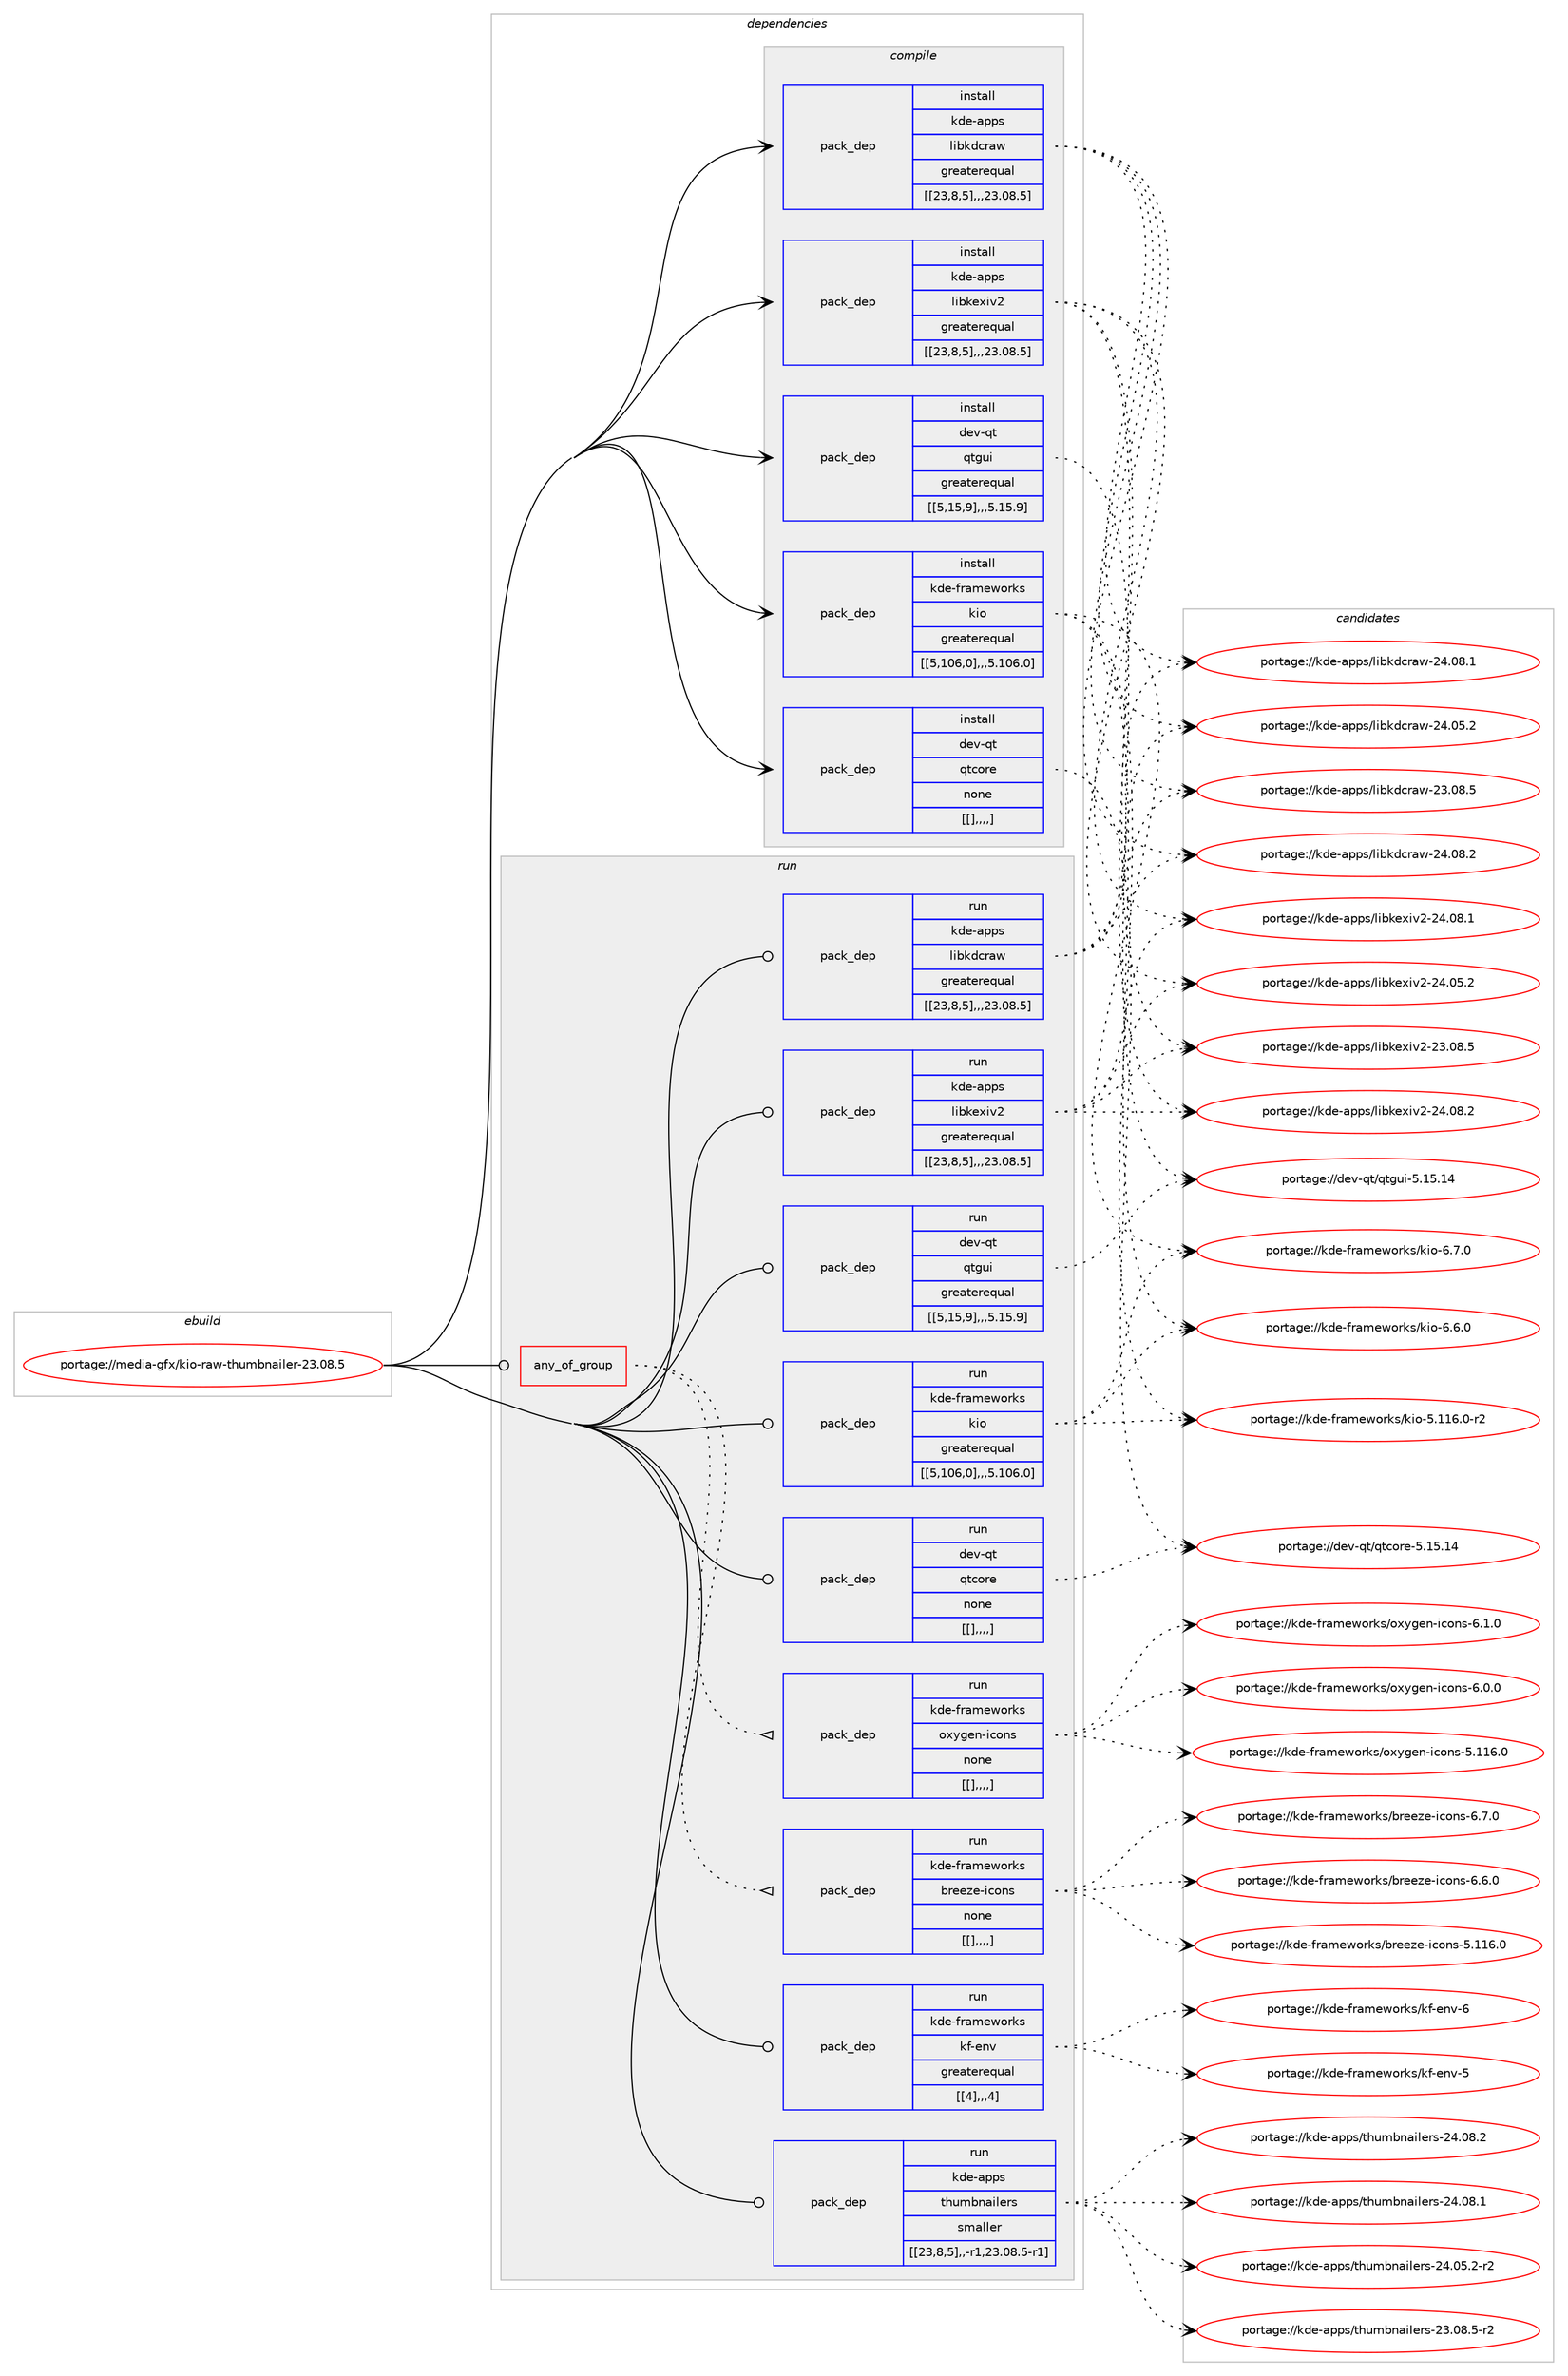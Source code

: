 digraph prolog {

# *************
# Graph options
# *************

newrank=true;
concentrate=true;
compound=true;
graph [rankdir=LR,fontname=Helvetica,fontsize=10,ranksep=1.5];#, ranksep=2.5, nodesep=0.2];
edge  [arrowhead=vee];
node  [fontname=Helvetica,fontsize=10];

# **********
# The ebuild
# **********

subgraph cluster_leftcol {
color=gray;
label=<<i>ebuild</i>>;
id [label="portage://media-gfx/kio-raw-thumbnailer-23.08.5", color=red, width=4, href="../media-gfx/kio-raw-thumbnailer-23.08.5.svg"];
}

# ****************
# The dependencies
# ****************

subgraph cluster_midcol {
color=gray;
label=<<i>dependencies</i>>;
subgraph cluster_compile {
fillcolor="#eeeeee";
style=filled;
label=<<i>compile</i>>;
subgraph pack231056 {
dependency312985 [label=<<TABLE BORDER="0" CELLBORDER="1" CELLSPACING="0" CELLPADDING="4" WIDTH="220"><TR><TD ROWSPAN="6" CELLPADDING="30">pack_dep</TD></TR><TR><TD WIDTH="110">install</TD></TR><TR><TD>dev-qt</TD></TR><TR><TD>qtcore</TD></TR><TR><TD>none</TD></TR><TR><TD>[[],,,,]</TD></TR></TABLE>>, shape=none, color=blue];
}
id:e -> dependency312985:w [weight=20,style="solid",arrowhead="vee"];
subgraph pack231095 {
dependency313026 [label=<<TABLE BORDER="0" CELLBORDER="1" CELLSPACING="0" CELLPADDING="4" WIDTH="220"><TR><TD ROWSPAN="6" CELLPADDING="30">pack_dep</TD></TR><TR><TD WIDTH="110">install</TD></TR><TR><TD>dev-qt</TD></TR><TR><TD>qtgui</TD></TR><TR><TD>greaterequal</TD></TR><TR><TD>[[5,15,9],,,5.15.9]</TD></TR></TABLE>>, shape=none, color=blue];
}
id:e -> dependency313026:w [weight=20,style="solid",arrowhead="vee"];
subgraph pack231109 {
dependency313046 [label=<<TABLE BORDER="0" CELLBORDER="1" CELLSPACING="0" CELLPADDING="4" WIDTH="220"><TR><TD ROWSPAN="6" CELLPADDING="30">pack_dep</TD></TR><TR><TD WIDTH="110">install</TD></TR><TR><TD>kde-apps</TD></TR><TR><TD>libkdcraw</TD></TR><TR><TD>greaterequal</TD></TR><TR><TD>[[23,8,5],,,23.08.5]</TD></TR></TABLE>>, shape=none, color=blue];
}
id:e -> dependency313046:w [weight=20,style="solid",arrowhead="vee"];
subgraph pack231123 {
dependency313081 [label=<<TABLE BORDER="0" CELLBORDER="1" CELLSPACING="0" CELLPADDING="4" WIDTH="220"><TR><TD ROWSPAN="6" CELLPADDING="30">pack_dep</TD></TR><TR><TD WIDTH="110">install</TD></TR><TR><TD>kde-apps</TD></TR><TR><TD>libkexiv2</TD></TR><TR><TD>greaterequal</TD></TR><TR><TD>[[23,8,5],,,23.08.5]</TD></TR></TABLE>>, shape=none, color=blue];
}
id:e -> dependency313081:w [weight=20,style="solid",arrowhead="vee"];
subgraph pack231144 {
dependency313121 [label=<<TABLE BORDER="0" CELLBORDER="1" CELLSPACING="0" CELLPADDING="4" WIDTH="220"><TR><TD ROWSPAN="6" CELLPADDING="30">pack_dep</TD></TR><TR><TD WIDTH="110">install</TD></TR><TR><TD>kde-frameworks</TD></TR><TR><TD>kio</TD></TR><TR><TD>greaterequal</TD></TR><TR><TD>[[5,106,0],,,5.106.0]</TD></TR></TABLE>>, shape=none, color=blue];
}
id:e -> dependency313121:w [weight=20,style="solid",arrowhead="vee"];
}
subgraph cluster_compileandrun {
fillcolor="#eeeeee";
style=filled;
label=<<i>compile and run</i>>;
}
subgraph cluster_run {
fillcolor="#eeeeee";
style=filled;
label=<<i>run</i>>;
subgraph any2475 {
dependency313140 [label=<<TABLE BORDER="0" CELLBORDER="1" CELLSPACING="0" CELLPADDING="4"><TR><TD CELLPADDING="10">any_of_group</TD></TR></TABLE>>, shape=none, color=red];subgraph pack231189 {
dependency313154 [label=<<TABLE BORDER="0" CELLBORDER="1" CELLSPACING="0" CELLPADDING="4" WIDTH="220"><TR><TD ROWSPAN="6" CELLPADDING="30">pack_dep</TD></TR><TR><TD WIDTH="110">run</TD></TR><TR><TD>kde-frameworks</TD></TR><TR><TD>breeze-icons</TD></TR><TR><TD>none</TD></TR><TR><TD>[[],,,,]</TD></TR></TABLE>>, shape=none, color=blue];
}
dependency313140:e -> dependency313154:w [weight=20,style="dotted",arrowhead="oinv"];
subgraph pack231227 {
dependency313192 [label=<<TABLE BORDER="0" CELLBORDER="1" CELLSPACING="0" CELLPADDING="4" WIDTH="220"><TR><TD ROWSPAN="6" CELLPADDING="30">pack_dep</TD></TR><TR><TD WIDTH="110">run</TD></TR><TR><TD>kde-frameworks</TD></TR><TR><TD>oxygen-icons</TD></TR><TR><TD>none</TD></TR><TR><TD>[[],,,,]</TD></TR></TABLE>>, shape=none, color=blue];
}
dependency313140:e -> dependency313192:w [weight=20,style="dotted",arrowhead="oinv"];
}
id:e -> dependency313140:w [weight=20,style="solid",arrowhead="odot"];
subgraph pack231232 {
dependency313228 [label=<<TABLE BORDER="0" CELLBORDER="1" CELLSPACING="0" CELLPADDING="4" WIDTH="220"><TR><TD ROWSPAN="6" CELLPADDING="30">pack_dep</TD></TR><TR><TD WIDTH="110">run</TD></TR><TR><TD>dev-qt</TD></TR><TR><TD>qtcore</TD></TR><TR><TD>none</TD></TR><TR><TD>[[],,,,]</TD></TR></TABLE>>, shape=none, color=blue];
}
id:e -> dependency313228:w [weight=20,style="solid",arrowhead="odot"];
subgraph pack231285 {
dependency313279 [label=<<TABLE BORDER="0" CELLBORDER="1" CELLSPACING="0" CELLPADDING="4" WIDTH="220"><TR><TD ROWSPAN="6" CELLPADDING="30">pack_dep</TD></TR><TR><TD WIDTH="110">run</TD></TR><TR><TD>dev-qt</TD></TR><TR><TD>qtgui</TD></TR><TR><TD>greaterequal</TD></TR><TR><TD>[[5,15,9],,,5.15.9]</TD></TR></TABLE>>, shape=none, color=blue];
}
id:e -> dependency313279:w [weight=20,style="solid",arrowhead="odot"];
subgraph pack231289 {
dependency313284 [label=<<TABLE BORDER="0" CELLBORDER="1" CELLSPACING="0" CELLPADDING="4" WIDTH="220"><TR><TD ROWSPAN="6" CELLPADDING="30">pack_dep</TD></TR><TR><TD WIDTH="110">run</TD></TR><TR><TD>kde-apps</TD></TR><TR><TD>libkdcraw</TD></TR><TR><TD>greaterequal</TD></TR><TR><TD>[[23,8,5],,,23.08.5]</TD></TR></TABLE>>, shape=none, color=blue];
}
id:e -> dependency313284:w [weight=20,style="solid",arrowhead="odot"];
subgraph pack231294 {
dependency313288 [label=<<TABLE BORDER="0" CELLBORDER="1" CELLSPACING="0" CELLPADDING="4" WIDTH="220"><TR><TD ROWSPAN="6" CELLPADDING="30">pack_dep</TD></TR><TR><TD WIDTH="110">run</TD></TR><TR><TD>kde-apps</TD></TR><TR><TD>libkexiv2</TD></TR><TR><TD>greaterequal</TD></TR><TR><TD>[[23,8,5],,,23.08.5]</TD></TR></TABLE>>, shape=none, color=blue];
}
id:e -> dependency313288:w [weight=20,style="solid",arrowhead="odot"];
subgraph pack231313 {
dependency313324 [label=<<TABLE BORDER="0" CELLBORDER="1" CELLSPACING="0" CELLPADDING="4" WIDTH="220"><TR><TD ROWSPAN="6" CELLPADDING="30">pack_dep</TD></TR><TR><TD WIDTH="110">run</TD></TR><TR><TD>kde-frameworks</TD></TR><TR><TD>kf-env</TD></TR><TR><TD>greaterequal</TD></TR><TR><TD>[[4],,,4]</TD></TR></TABLE>>, shape=none, color=blue];
}
id:e -> dependency313324:w [weight=20,style="solid",arrowhead="odot"];
subgraph pack231341 {
dependency313374 [label=<<TABLE BORDER="0" CELLBORDER="1" CELLSPACING="0" CELLPADDING="4" WIDTH="220"><TR><TD ROWSPAN="6" CELLPADDING="30">pack_dep</TD></TR><TR><TD WIDTH="110">run</TD></TR><TR><TD>kde-frameworks</TD></TR><TR><TD>kio</TD></TR><TR><TD>greaterequal</TD></TR><TR><TD>[[5,106,0],,,5.106.0]</TD></TR></TABLE>>, shape=none, color=blue];
}
id:e -> dependency313374:w [weight=20,style="solid",arrowhead="odot"];
subgraph pack231350 {
dependency313387 [label=<<TABLE BORDER="0" CELLBORDER="1" CELLSPACING="0" CELLPADDING="4" WIDTH="220"><TR><TD ROWSPAN="6" CELLPADDING="30">pack_dep</TD></TR><TR><TD WIDTH="110">run</TD></TR><TR><TD>kde-apps</TD></TR><TR><TD>thumbnailers</TD></TR><TR><TD>smaller</TD></TR><TR><TD>[[23,8,5],,-r1,23.08.5-r1]</TD></TR></TABLE>>, shape=none, color=blue];
}
id:e -> dependency313387:w [weight=20,style="solid",arrowhead="odot"];
}
}

# **************
# The candidates
# **************

subgraph cluster_choices {
rank=same;
color=gray;
label=<<i>candidates</i>>;

subgraph choice228647 {
color=black;
nodesep=1;
choice1001011184511311647113116991111141014553464953464952 [label="portage://dev-qt/qtcore-5.15.14", color=red, width=4,href="../dev-qt/qtcore-5.15.14.svg"];
dependency312985:e -> choice1001011184511311647113116991111141014553464953464952:w [style=dotted,weight="100"];
}
subgraph choice228694 {
color=black;
nodesep=1;
choice10010111845113116471131161031171054553464953464952 [label="portage://dev-qt/qtgui-5.15.14", color=red, width=4,href="../dev-qt/qtgui-5.15.14.svg"];
dependency313026:e -> choice10010111845113116471131161031171054553464953464952:w [style=dotted,weight="100"];
}
subgraph choice228697 {
color=black;
nodesep=1;
choice1071001014597112112115471081059810710099114971194550524648564650 [label="portage://kde-apps/libkdcraw-24.08.2", color=red, width=4,href="../kde-apps/libkdcraw-24.08.2.svg"];
choice1071001014597112112115471081059810710099114971194550524648564649 [label="portage://kde-apps/libkdcraw-24.08.1", color=red, width=4,href="../kde-apps/libkdcraw-24.08.1.svg"];
choice1071001014597112112115471081059810710099114971194550524648534650 [label="portage://kde-apps/libkdcraw-24.05.2", color=red, width=4,href="../kde-apps/libkdcraw-24.05.2.svg"];
choice1071001014597112112115471081059810710099114971194550514648564653 [label="portage://kde-apps/libkdcraw-23.08.5", color=red, width=4,href="../kde-apps/libkdcraw-23.08.5.svg"];
dependency313046:e -> choice1071001014597112112115471081059810710099114971194550524648564650:w [style=dotted,weight="100"];
dependency313046:e -> choice1071001014597112112115471081059810710099114971194550524648564649:w [style=dotted,weight="100"];
dependency313046:e -> choice1071001014597112112115471081059810710099114971194550524648534650:w [style=dotted,weight="100"];
dependency313046:e -> choice1071001014597112112115471081059810710099114971194550514648564653:w [style=dotted,weight="100"];
}
subgraph choice228720 {
color=black;
nodesep=1;
choice10710010145971121121154710810598107101120105118504550524648564650 [label="portage://kde-apps/libkexiv2-24.08.2", color=red, width=4,href="../kde-apps/libkexiv2-24.08.2.svg"];
choice10710010145971121121154710810598107101120105118504550524648564649 [label="portage://kde-apps/libkexiv2-24.08.1", color=red, width=4,href="../kde-apps/libkexiv2-24.08.1.svg"];
choice10710010145971121121154710810598107101120105118504550524648534650 [label="portage://kde-apps/libkexiv2-24.05.2", color=red, width=4,href="../kde-apps/libkexiv2-24.05.2.svg"];
choice10710010145971121121154710810598107101120105118504550514648564653 [label="portage://kde-apps/libkexiv2-23.08.5", color=red, width=4,href="../kde-apps/libkexiv2-23.08.5.svg"];
dependency313081:e -> choice10710010145971121121154710810598107101120105118504550524648564650:w [style=dotted,weight="100"];
dependency313081:e -> choice10710010145971121121154710810598107101120105118504550524648564649:w [style=dotted,weight="100"];
dependency313081:e -> choice10710010145971121121154710810598107101120105118504550524648534650:w [style=dotted,weight="100"];
dependency313081:e -> choice10710010145971121121154710810598107101120105118504550514648564653:w [style=dotted,weight="100"];
}
subgraph choice228765 {
color=black;
nodesep=1;
choice107100101451021149710910111911111410711547107105111455446554648 [label="portage://kde-frameworks/kio-6.7.0", color=red, width=4,href="../kde-frameworks/kio-6.7.0.svg"];
choice107100101451021149710910111911111410711547107105111455446544648 [label="portage://kde-frameworks/kio-6.6.0", color=red, width=4,href="../kde-frameworks/kio-6.6.0.svg"];
choice10710010145102114971091011191111141071154710710511145534649495446484511450 [label="portage://kde-frameworks/kio-5.116.0-r2", color=red, width=4,href="../kde-frameworks/kio-5.116.0-r2.svg"];
dependency313121:e -> choice107100101451021149710910111911111410711547107105111455446554648:w [style=dotted,weight="100"];
dependency313121:e -> choice107100101451021149710910111911111410711547107105111455446544648:w [style=dotted,weight="100"];
dependency313121:e -> choice10710010145102114971091011191111141071154710710511145534649495446484511450:w [style=dotted,weight="100"];
}
subgraph choice228789 {
color=black;
nodesep=1;
choice107100101451021149710910111911111410711547981141011011221014510599111110115455446554648 [label="portage://kde-frameworks/breeze-icons-6.7.0", color=red, width=4,href="../kde-frameworks/breeze-icons-6.7.0.svg"];
choice107100101451021149710910111911111410711547981141011011221014510599111110115455446544648 [label="portage://kde-frameworks/breeze-icons-6.6.0", color=red, width=4,href="../kde-frameworks/breeze-icons-6.6.0.svg"];
choice1071001014510211497109101119111114107115479811410110112210145105991111101154553464949544648 [label="portage://kde-frameworks/breeze-icons-5.116.0", color=red, width=4,href="../kde-frameworks/breeze-icons-5.116.0.svg"];
dependency313154:e -> choice107100101451021149710910111911111410711547981141011011221014510599111110115455446554648:w [style=dotted,weight="100"];
dependency313154:e -> choice107100101451021149710910111911111410711547981141011011221014510599111110115455446544648:w [style=dotted,weight="100"];
dependency313154:e -> choice1071001014510211497109101119111114107115479811410110112210145105991111101154553464949544648:w [style=dotted,weight="100"];
}
subgraph choice228806 {
color=black;
nodesep=1;
choice1071001014510211497109101119111114107115471111201211031011104510599111110115455446494648 [label="portage://kde-frameworks/oxygen-icons-6.1.0", color=red, width=4,href="../kde-frameworks/oxygen-icons-6.1.0.svg"];
choice1071001014510211497109101119111114107115471111201211031011104510599111110115455446484648 [label="portage://kde-frameworks/oxygen-icons-6.0.0", color=red, width=4,href="../kde-frameworks/oxygen-icons-6.0.0.svg"];
choice10710010145102114971091011191111141071154711112012110310111045105991111101154553464949544648 [label="portage://kde-frameworks/oxygen-icons-5.116.0", color=red, width=4,href="../kde-frameworks/oxygen-icons-5.116.0.svg"];
dependency313192:e -> choice1071001014510211497109101119111114107115471111201211031011104510599111110115455446494648:w [style=dotted,weight="100"];
dependency313192:e -> choice1071001014510211497109101119111114107115471111201211031011104510599111110115455446484648:w [style=dotted,weight="100"];
dependency313192:e -> choice10710010145102114971091011191111141071154711112012110310111045105991111101154553464949544648:w [style=dotted,weight="100"];
}
subgraph choice228847 {
color=black;
nodesep=1;
choice1001011184511311647113116991111141014553464953464952 [label="portage://dev-qt/qtcore-5.15.14", color=red, width=4,href="../dev-qt/qtcore-5.15.14.svg"];
dependency313228:e -> choice1001011184511311647113116991111141014553464953464952:w [style=dotted,weight="100"];
}
subgraph choice228850 {
color=black;
nodesep=1;
choice10010111845113116471131161031171054553464953464952 [label="portage://dev-qt/qtgui-5.15.14", color=red, width=4,href="../dev-qt/qtgui-5.15.14.svg"];
dependency313279:e -> choice10010111845113116471131161031171054553464953464952:w [style=dotted,weight="100"];
}
subgraph choice228864 {
color=black;
nodesep=1;
choice1071001014597112112115471081059810710099114971194550524648564650 [label="portage://kde-apps/libkdcraw-24.08.2", color=red, width=4,href="../kde-apps/libkdcraw-24.08.2.svg"];
choice1071001014597112112115471081059810710099114971194550524648564649 [label="portage://kde-apps/libkdcraw-24.08.1", color=red, width=4,href="../kde-apps/libkdcraw-24.08.1.svg"];
choice1071001014597112112115471081059810710099114971194550524648534650 [label="portage://kde-apps/libkdcraw-24.05.2", color=red, width=4,href="../kde-apps/libkdcraw-24.05.2.svg"];
choice1071001014597112112115471081059810710099114971194550514648564653 [label="portage://kde-apps/libkdcraw-23.08.5", color=red, width=4,href="../kde-apps/libkdcraw-23.08.5.svg"];
dependency313284:e -> choice1071001014597112112115471081059810710099114971194550524648564650:w [style=dotted,weight="100"];
dependency313284:e -> choice1071001014597112112115471081059810710099114971194550524648564649:w [style=dotted,weight="100"];
dependency313284:e -> choice1071001014597112112115471081059810710099114971194550524648534650:w [style=dotted,weight="100"];
dependency313284:e -> choice1071001014597112112115471081059810710099114971194550514648564653:w [style=dotted,weight="100"];
}
subgraph choice228881 {
color=black;
nodesep=1;
choice10710010145971121121154710810598107101120105118504550524648564650 [label="portage://kde-apps/libkexiv2-24.08.2", color=red, width=4,href="../kde-apps/libkexiv2-24.08.2.svg"];
choice10710010145971121121154710810598107101120105118504550524648564649 [label="portage://kde-apps/libkexiv2-24.08.1", color=red, width=4,href="../kde-apps/libkexiv2-24.08.1.svg"];
choice10710010145971121121154710810598107101120105118504550524648534650 [label="portage://kde-apps/libkexiv2-24.05.2", color=red, width=4,href="../kde-apps/libkexiv2-24.05.2.svg"];
choice10710010145971121121154710810598107101120105118504550514648564653 [label="portage://kde-apps/libkexiv2-23.08.5", color=red, width=4,href="../kde-apps/libkexiv2-23.08.5.svg"];
dependency313288:e -> choice10710010145971121121154710810598107101120105118504550524648564650:w [style=dotted,weight="100"];
dependency313288:e -> choice10710010145971121121154710810598107101120105118504550524648564649:w [style=dotted,weight="100"];
dependency313288:e -> choice10710010145971121121154710810598107101120105118504550524648534650:w [style=dotted,weight="100"];
dependency313288:e -> choice10710010145971121121154710810598107101120105118504550514648564653:w [style=dotted,weight="100"];
}
subgraph choice228888 {
color=black;
nodesep=1;
choice107100101451021149710910111911111410711547107102451011101184554 [label="portage://kde-frameworks/kf-env-6", color=red, width=4,href="../kde-frameworks/kf-env-6.svg"];
choice107100101451021149710910111911111410711547107102451011101184553 [label="portage://kde-frameworks/kf-env-5", color=red, width=4,href="../kde-frameworks/kf-env-5.svg"];
dependency313324:e -> choice107100101451021149710910111911111410711547107102451011101184554:w [style=dotted,weight="100"];
dependency313324:e -> choice107100101451021149710910111911111410711547107102451011101184553:w [style=dotted,weight="100"];
}
subgraph choice228894 {
color=black;
nodesep=1;
choice107100101451021149710910111911111410711547107105111455446554648 [label="portage://kde-frameworks/kio-6.7.0", color=red, width=4,href="../kde-frameworks/kio-6.7.0.svg"];
choice107100101451021149710910111911111410711547107105111455446544648 [label="portage://kde-frameworks/kio-6.6.0", color=red, width=4,href="../kde-frameworks/kio-6.6.0.svg"];
choice10710010145102114971091011191111141071154710710511145534649495446484511450 [label="portage://kde-frameworks/kio-5.116.0-r2", color=red, width=4,href="../kde-frameworks/kio-5.116.0-r2.svg"];
dependency313374:e -> choice107100101451021149710910111911111410711547107105111455446554648:w [style=dotted,weight="100"];
dependency313374:e -> choice107100101451021149710910111911111410711547107105111455446544648:w [style=dotted,weight="100"];
dependency313374:e -> choice10710010145102114971091011191111141071154710710511145534649495446484511450:w [style=dotted,weight="100"];
}
subgraph choice228898 {
color=black;
nodesep=1;
choice10710010145971121121154711610411710998110971051081011141154550524648564650 [label="portage://kde-apps/thumbnailers-24.08.2", color=red, width=4,href="../kde-apps/thumbnailers-24.08.2.svg"];
choice10710010145971121121154711610411710998110971051081011141154550524648564649 [label="portage://kde-apps/thumbnailers-24.08.1", color=red, width=4,href="../kde-apps/thumbnailers-24.08.1.svg"];
choice107100101459711211211547116104117109981109710510810111411545505246485346504511450 [label="portage://kde-apps/thumbnailers-24.05.2-r2", color=red, width=4,href="../kde-apps/thumbnailers-24.05.2-r2.svg"];
choice107100101459711211211547116104117109981109710510810111411545505146485646534511450 [label="portage://kde-apps/thumbnailers-23.08.5-r2", color=red, width=4,href="../kde-apps/thumbnailers-23.08.5-r2.svg"];
dependency313387:e -> choice10710010145971121121154711610411710998110971051081011141154550524648564650:w [style=dotted,weight="100"];
dependency313387:e -> choice10710010145971121121154711610411710998110971051081011141154550524648564649:w [style=dotted,weight="100"];
dependency313387:e -> choice107100101459711211211547116104117109981109710510810111411545505246485346504511450:w [style=dotted,weight="100"];
dependency313387:e -> choice107100101459711211211547116104117109981109710510810111411545505146485646534511450:w [style=dotted,weight="100"];
}
}

}

